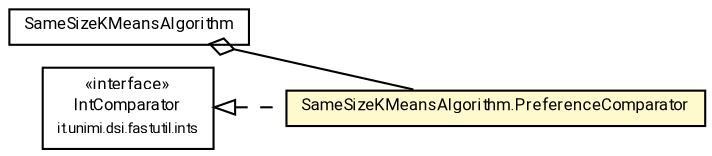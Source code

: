 #!/usr/local/bin/dot
#
# Class diagram 
# Generated by UMLGraph version R5_7_2-60-g0e99a6 (http://www.spinellis.gr/umlgraph/)
#

digraph G {
	graph [fontnames="svg"]
	edge [fontname="Roboto",fontsize=7,labelfontname="Roboto",labelfontsize=7,color="black"];
	node [fontname="Roboto",fontcolor="black",fontsize=8,shape=plaintext,margin=0,width=0,height=0];
	nodesep=0.15;
	ranksep=0.25;
	rankdir=LR;
	// tutorial.clustering.SameSizeKMeansAlgorithm<V extends de.lmu.ifi.dbs.elki.data.NumberVector>
	c9101938 [label=<<table title="tutorial.clustering.SameSizeKMeansAlgorithm" border="0" cellborder="1" cellspacing="0" cellpadding="2" href="SameSizeKMeansAlgorithm.html" target="_parent">
		<tr><td><table border="0" cellspacing="0" cellpadding="1">
		<tr><td align="center" balign="center"> <font face="Roboto">SameSizeKMeansAlgorithm</font> </td></tr>
		</table></td></tr>
		</table>>, URL="SameSizeKMeansAlgorithm.html"];
	// tutorial.clustering.SameSizeKMeansAlgorithm<V extends de.lmu.ifi.dbs.elki.data.NumberVector>.PreferenceComparator
	c9101940 [label=<<table title="tutorial.clustering.SameSizeKMeansAlgorithm.PreferenceComparator" border="0" cellborder="1" cellspacing="0" cellpadding="2" bgcolor="lemonChiffon" href="SameSizeKMeansAlgorithm.PreferenceComparator.html" target="_parent">
		<tr><td><table border="0" cellspacing="0" cellpadding="1">
		<tr><td align="center" balign="center"> <font face="Roboto">SameSizeKMeansAlgorithm.PreferenceComparator</font> </td></tr>
		</table></td></tr>
		</table>>, URL="SameSizeKMeansAlgorithm.PreferenceComparator.html"];
	// tutorial.clustering.SameSizeKMeansAlgorithm<V extends de.lmu.ifi.dbs.elki.data.NumberVector> has tutorial.clustering.SameSizeKMeansAlgorithm<V extends de.lmu.ifi.dbs.elki.data.NumberVector>.PreferenceComparator
	c9101938 -> c9101940 [arrowhead=none,arrowtail=ediamond,dir=back,weight=4];
	// tutorial.clustering.SameSizeKMeansAlgorithm<V extends de.lmu.ifi.dbs.elki.data.NumberVector>.PreferenceComparator implements it.unimi.dsi.fastutil.ints.IntComparator
	c9101994 -> c9101940 [arrowtail=empty,style=dashed,dir=back,weight=9];
	// it.unimi.dsi.fastutil.ints.IntComparator
	c9101994 [label=<<table title="it.unimi.dsi.fastutil.ints.IntComparator" border="0" cellborder="1" cellspacing="0" cellpadding="2" href="http://docs.oracle.com/javase/7/docs/api/it/unimi/dsi/fastutil/ints/IntComparator.html" target="_parent">
		<tr><td><table border="0" cellspacing="0" cellpadding="1">
		<tr><td align="center" balign="center"> &#171;interface&#187; </td></tr>
		<tr><td align="center" balign="center"> <font face="Roboto">IntComparator</font> </td></tr>
		<tr><td align="center" balign="center"> <font face="Roboto" point-size="7.0">it.unimi.dsi.fastutil.ints</font> </td></tr>
		</table></td></tr>
		</table>>, URL="http://docs.oracle.com/javase/7/docs/api/it/unimi/dsi/fastutil/ints/IntComparator.html"];
}

